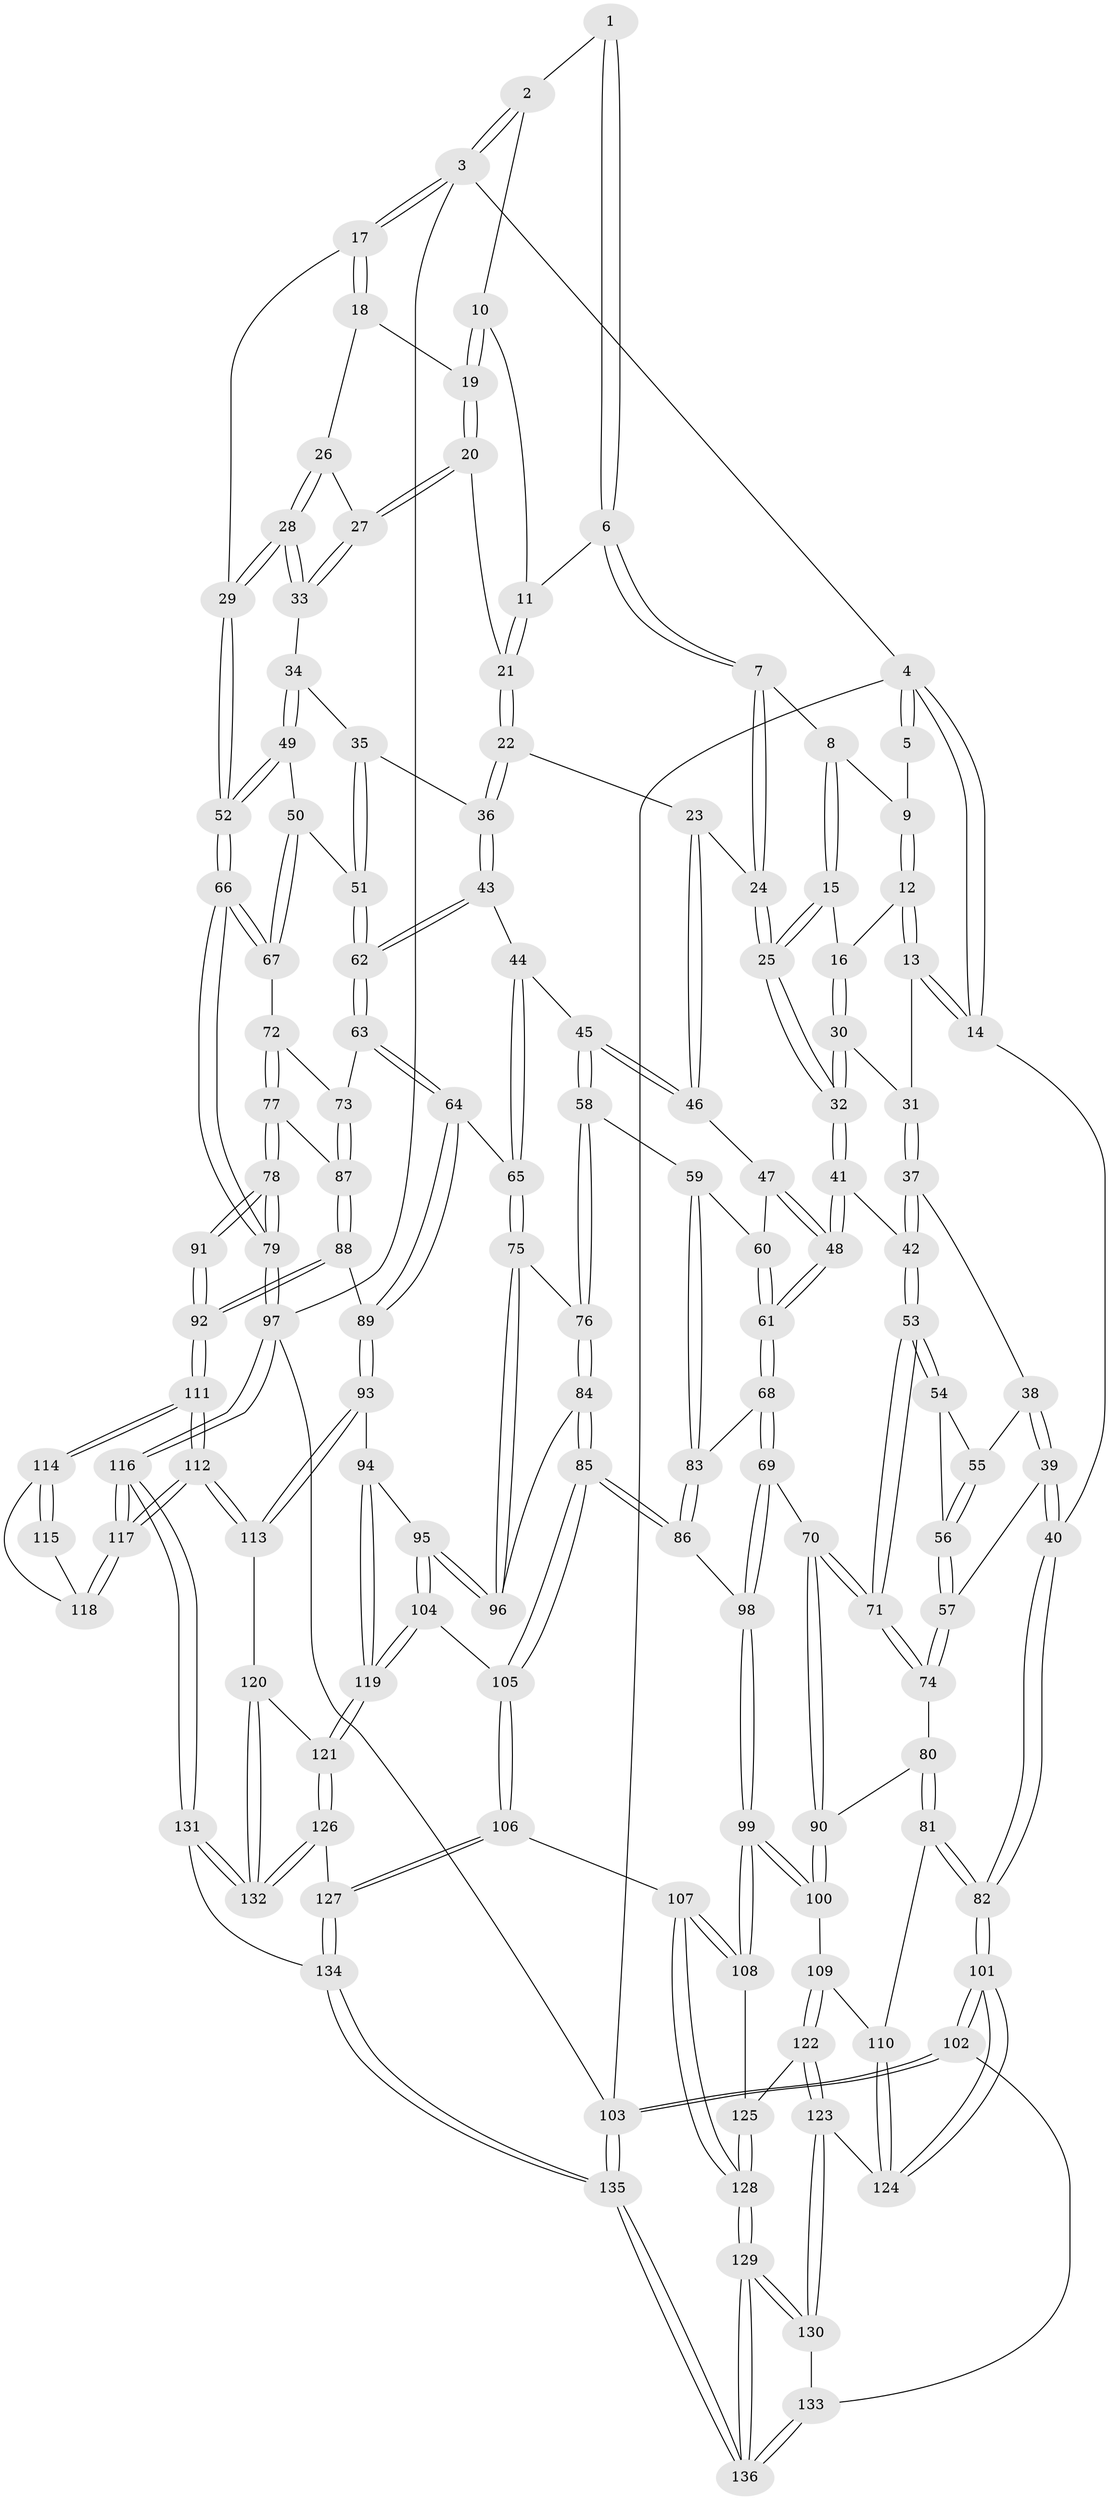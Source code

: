 // coarse degree distribution, {3: 0.38235294117647056, 4: 0.5735294117647058, 6: 0.014705882352941176, 1: 0.014705882352941176, 5: 0.014705882352941176}
// Generated by graph-tools (version 1.1) at 2025/38/03/04/25 23:38:24]
// undirected, 136 vertices, 337 edges
graph export_dot {
  node [color=gray90,style=filled];
  1 [pos="+0.5577126019736408+0"];
  2 [pos="+0.9204065789378307+0"];
  3 [pos="+1+0"];
  4 [pos="+0+0"];
  5 [pos="+0.1779161272001325+0"];
  6 [pos="+0.5303696434053392+0.04824773994084278"];
  7 [pos="+0.5259277902830284+0.05408297429558388"];
  8 [pos="+0.3531351502673179+0.0929457984840533"];
  9 [pos="+0.29483949316167096+0.06448741181598694"];
  10 [pos="+0.8370282611560621+0.04366792896197007"];
  11 [pos="+0.5826670466372493+0.08376520465727305"];
  12 [pos="+0.2080768527294441+0.16744266631260268"];
  13 [pos="+0.14960202441999532+0.18970966485798277"];
  14 [pos="+0+0"];
  15 [pos="+0.3505771297043033+0.20031197767483785"];
  16 [pos="+0.3016293837668269+0.20051697956125977"];
  17 [pos="+1+0.14622418523367386"];
  18 [pos="+0.8825108949649413+0.13832014195442"];
  19 [pos="+0.8289459003483933+0.0819851914661039"];
  20 [pos="+0.7429840616674804+0.18820842251379694"];
  21 [pos="+0.728281015485406+0.1935633588022577"];
  22 [pos="+0.6692337622239997+0.28837500767949176"];
  23 [pos="+0.4938408402307989+0.29061463460198006"];
  24 [pos="+0.47784600419479123+0.28429562577013984"];
  25 [pos="+0.4476531810570554+0.2960176659932187"];
  26 [pos="+0.9072645365255951+0.1761428672874217"];
  27 [pos="+0.8439412148936234+0.2759605649454925"];
  28 [pos="+1+0.3072735546221193"];
  29 [pos="+1+0.3247821078930927"];
  30 [pos="+0.2773384059900119+0.28321075595831624"];
  31 [pos="+0.1839054749028614+0.27225708520580016"];
  32 [pos="+0.39789120134446565+0.3510837711248736"];
  33 [pos="+0.8869938018758606+0.3357361175925931"];
  34 [pos="+0.8757077458946598+0.3483987166009959"];
  35 [pos="+0.8725444449231894+0.35043989949095244"];
  36 [pos="+0.7130548477781905+0.3923682272678469"];
  37 [pos="+0.17828376027091228+0.3547568223070963"];
  38 [pos="+0.1404742901734146+0.38613113479721706"];
  39 [pos="+0.026716769590801805+0.4279166376619322"];
  40 [pos="+0+0.4132507166344424"];
  41 [pos="+0.3727540162563326+0.4071610819945031"];
  42 [pos="+0.30062193014189964+0.41521348007731507"];
  43 [pos="+0.7087696017840802+0.41050743266313144"];
  44 [pos="+0.6822600838638075+0.43741152385421683"];
  45 [pos="+0.6177119361013718+0.4668771163472956"];
  46 [pos="+0.5670280777554383+0.4282950440922898"];
  47 [pos="+0.5215462432407022+0.45459082224409186"];
  48 [pos="+0.38206323126979036+0.43360044631888073"];
  49 [pos="+0.9074770356705648+0.47121778144934595"];
  50 [pos="+0.8966266859763534+0.4913507868955141"];
  51 [pos="+0.8294827403991744+0.48896153641370876"];
  52 [pos="+1+0.3648610064958938"];
  53 [pos="+0.2278779073856293+0.49488378231369967"];
  54 [pos="+0.2101028939366011+0.4912726203155993"];
  55 [pos="+0.1639571306477871+0.42636231912464007"];
  56 [pos="+0.15664666839370173+0.5088481132662774"];
  57 [pos="+0.13005839648516643+0.5205954194885904"];
  58 [pos="+0.5918551440004491+0.5320325965906998"];
  59 [pos="+0.559434374446731+0.543171201674139"];
  60 [pos="+0.5165542214907223+0.4795928730419596"];
  61 [pos="+0.3960109449637281+0.5059327711888244"];
  62 [pos="+0.8071892071709599+0.5018229876499325"];
  63 [pos="+0.802650354573074+0.5395461416799896"];
  64 [pos="+0.7359893881522449+0.5882121030681411"];
  65 [pos="+0.7221321011495024+0.584497804997297"];
  66 [pos="+1+0.4353748167735278"];
  67 [pos="+0.9104195944598718+0.5146968226573443"];
  68 [pos="+0.3982307737995478+0.5319507991059901"];
  69 [pos="+0.3036800043671706+0.6052118178061704"];
  70 [pos="+0.2525315148584677+0.5926464579803044"];
  71 [pos="+0.25050892174931416+0.5909696356600833"];
  72 [pos="+0.9111356772110157+0.5228186757862755"];
  73 [pos="+0.8453262728978066+0.5745455927030276"];
  74 [pos="+0.14013747261297316+0.5846111969402664"];
  75 [pos="+0.6681039927922595+0.597089150276469"];
  76 [pos="+0.6321004310596693+0.5790617123067205"];
  77 [pos="+0.9531702870547226+0.588679205923195"];
  78 [pos="+1+0.6328201722936674"];
  79 [pos="+1+0.601044759260022"];
  80 [pos="+0.1397661765397116+0.5850339900545448"];
  81 [pos="+0+0.7002728131824549"];
  82 [pos="+0+0.7005038819054328"];
  83 [pos="+0.47706769202653027+0.5931164153162206"];
  84 [pos="+0.5672300841959215+0.6712167415463377"];
  85 [pos="+0.4996636426303575+0.680845460362676"];
  86 [pos="+0.48984092829473663+0.661943948496536"];
  87 [pos="+0.8603484068295878+0.6015094600872923"];
  88 [pos="+0.840268660008658+0.6836344162522107"];
  89 [pos="+0.7790814508995528+0.6902470889351596"];
  90 [pos="+0.18094696863672838+0.7070571077535146"];
  91 [pos="+0.9884384075576151+0.6776625343311807"];
  92 [pos="+0.8775051181030469+0.70640271313557"];
  93 [pos="+0.7358177861498681+0.7382135853893633"];
  94 [pos="+0.7171200555418086+0.7408945937035777"];
  95 [pos="+0.6525189523016512+0.6953061093497669"];
  96 [pos="+0.6520227576260806+0.6945722824067633"];
  97 [pos="+1+1"];
  98 [pos="+0.32115161677193194+0.6881449650463113"];
  99 [pos="+0.3003665332297493+0.8004538781304221"];
  100 [pos="+0.16827751545066355+0.7566263384167784"];
  101 [pos="+0+0.7463264902155125"];
  102 [pos="+0+0.8087769164759671"];
  103 [pos="+0+1"];
  104 [pos="+0.5625035868974677+0.7951747943487422"];
  105 [pos="+0.49321423646694246+0.7512656979508225"];
  106 [pos="+0.36380319489286816+0.8517600160561584"];
  107 [pos="+0.3330196859625023+0.8438562580089942"];
  108 [pos="+0.3279697119343181+0.8382121045567253"];
  109 [pos="+0.15756034434616709+0.758702682490986"];
  110 [pos="+0.03565574254689159+0.7274425367249843"];
  111 [pos="+0.8826204451801926+0.8026514708699861"];
  112 [pos="+0.867001340745917+0.8587198953830643"];
  113 [pos="+0.8121716461185282+0.8521595313152726"];
  114 [pos="+0.9248983700340677+0.7866406893022356"];
  115 [pos="+0.9745961929937395+0.7372077559060022"];
  116 [pos="+1+1"];
  117 [pos="+1+1"];
  118 [pos="+0.9770229652769986+0.7879933584425651"];
  119 [pos="+0.6222486088275907+0.8646907963640867"];
  120 [pos="+0.7883446496475025+0.8685684352884017"];
  121 [pos="+0.6258413378656704+0.89461849585645"];
  122 [pos="+0.13202648469646452+0.872577295630277"];
  123 [pos="+0.11636611449756182+0.8996123977821149"];
  124 [pos="+0.10734155199531253+0.8943319314032702"];
  125 [pos="+0.181611167792254+0.8796786592098473"];
  126 [pos="+0.6193751193703038+0.9157479422390628"];
  127 [pos="+0.42453005911841724+0.9338654054466551"];
  128 [pos="+0.19862790251397888+1"];
  129 [pos="+0.17510577923894585+1"];
  130 [pos="+0.120095042874547+0.9436684504598823"];
  131 [pos="+0.7221903801218128+1"];
  132 [pos="+0.7077775722731997+1"];
  133 [pos="+0.023308214601026816+0.9275268975687815"];
  134 [pos="+0.4249076940183521+1"];
  135 [pos="+0.13805103698817076+1"];
  136 [pos="+0.14993720418699175+1"];
  1 -- 2;
  1 -- 6;
  1 -- 6;
  2 -- 3;
  2 -- 3;
  2 -- 10;
  3 -- 4;
  3 -- 17;
  3 -- 17;
  3 -- 97;
  4 -- 5;
  4 -- 5;
  4 -- 14;
  4 -- 14;
  4 -- 103;
  5 -- 9;
  6 -- 7;
  6 -- 7;
  6 -- 11;
  7 -- 8;
  7 -- 24;
  7 -- 24;
  8 -- 9;
  8 -- 15;
  8 -- 15;
  9 -- 12;
  9 -- 12;
  10 -- 11;
  10 -- 19;
  10 -- 19;
  11 -- 21;
  11 -- 21;
  12 -- 13;
  12 -- 13;
  12 -- 16;
  13 -- 14;
  13 -- 14;
  13 -- 31;
  14 -- 40;
  15 -- 16;
  15 -- 25;
  15 -- 25;
  16 -- 30;
  16 -- 30;
  17 -- 18;
  17 -- 18;
  17 -- 29;
  18 -- 19;
  18 -- 26;
  19 -- 20;
  19 -- 20;
  20 -- 21;
  20 -- 27;
  20 -- 27;
  21 -- 22;
  21 -- 22;
  22 -- 23;
  22 -- 36;
  22 -- 36;
  23 -- 24;
  23 -- 46;
  23 -- 46;
  24 -- 25;
  24 -- 25;
  25 -- 32;
  25 -- 32;
  26 -- 27;
  26 -- 28;
  26 -- 28;
  27 -- 33;
  27 -- 33;
  28 -- 29;
  28 -- 29;
  28 -- 33;
  28 -- 33;
  29 -- 52;
  29 -- 52;
  30 -- 31;
  30 -- 32;
  30 -- 32;
  31 -- 37;
  31 -- 37;
  32 -- 41;
  32 -- 41;
  33 -- 34;
  34 -- 35;
  34 -- 49;
  34 -- 49;
  35 -- 36;
  35 -- 51;
  35 -- 51;
  36 -- 43;
  36 -- 43;
  37 -- 38;
  37 -- 42;
  37 -- 42;
  38 -- 39;
  38 -- 39;
  38 -- 55;
  39 -- 40;
  39 -- 40;
  39 -- 57;
  40 -- 82;
  40 -- 82;
  41 -- 42;
  41 -- 48;
  41 -- 48;
  42 -- 53;
  42 -- 53;
  43 -- 44;
  43 -- 62;
  43 -- 62;
  44 -- 45;
  44 -- 65;
  44 -- 65;
  45 -- 46;
  45 -- 46;
  45 -- 58;
  45 -- 58;
  46 -- 47;
  47 -- 48;
  47 -- 48;
  47 -- 60;
  48 -- 61;
  48 -- 61;
  49 -- 50;
  49 -- 52;
  49 -- 52;
  50 -- 51;
  50 -- 67;
  50 -- 67;
  51 -- 62;
  51 -- 62;
  52 -- 66;
  52 -- 66;
  53 -- 54;
  53 -- 54;
  53 -- 71;
  53 -- 71;
  54 -- 55;
  54 -- 56;
  55 -- 56;
  55 -- 56;
  56 -- 57;
  56 -- 57;
  57 -- 74;
  57 -- 74;
  58 -- 59;
  58 -- 76;
  58 -- 76;
  59 -- 60;
  59 -- 83;
  59 -- 83;
  60 -- 61;
  60 -- 61;
  61 -- 68;
  61 -- 68;
  62 -- 63;
  62 -- 63;
  63 -- 64;
  63 -- 64;
  63 -- 73;
  64 -- 65;
  64 -- 89;
  64 -- 89;
  65 -- 75;
  65 -- 75;
  66 -- 67;
  66 -- 67;
  66 -- 79;
  66 -- 79;
  67 -- 72;
  68 -- 69;
  68 -- 69;
  68 -- 83;
  69 -- 70;
  69 -- 98;
  69 -- 98;
  70 -- 71;
  70 -- 71;
  70 -- 90;
  70 -- 90;
  71 -- 74;
  71 -- 74;
  72 -- 73;
  72 -- 77;
  72 -- 77;
  73 -- 87;
  73 -- 87;
  74 -- 80;
  75 -- 76;
  75 -- 96;
  75 -- 96;
  76 -- 84;
  76 -- 84;
  77 -- 78;
  77 -- 78;
  77 -- 87;
  78 -- 79;
  78 -- 79;
  78 -- 91;
  78 -- 91;
  79 -- 97;
  79 -- 97;
  80 -- 81;
  80 -- 81;
  80 -- 90;
  81 -- 82;
  81 -- 82;
  81 -- 110;
  82 -- 101;
  82 -- 101;
  83 -- 86;
  83 -- 86;
  84 -- 85;
  84 -- 85;
  84 -- 96;
  85 -- 86;
  85 -- 86;
  85 -- 105;
  85 -- 105;
  86 -- 98;
  87 -- 88;
  87 -- 88;
  88 -- 89;
  88 -- 92;
  88 -- 92;
  89 -- 93;
  89 -- 93;
  90 -- 100;
  90 -- 100;
  91 -- 92;
  91 -- 92;
  92 -- 111;
  92 -- 111;
  93 -- 94;
  93 -- 113;
  93 -- 113;
  94 -- 95;
  94 -- 119;
  94 -- 119;
  95 -- 96;
  95 -- 96;
  95 -- 104;
  95 -- 104;
  97 -- 116;
  97 -- 116;
  97 -- 103;
  98 -- 99;
  98 -- 99;
  99 -- 100;
  99 -- 100;
  99 -- 108;
  99 -- 108;
  100 -- 109;
  101 -- 102;
  101 -- 102;
  101 -- 124;
  101 -- 124;
  102 -- 103;
  102 -- 103;
  102 -- 133;
  103 -- 135;
  103 -- 135;
  104 -- 105;
  104 -- 119;
  104 -- 119;
  105 -- 106;
  105 -- 106;
  106 -- 107;
  106 -- 127;
  106 -- 127;
  107 -- 108;
  107 -- 108;
  107 -- 128;
  107 -- 128;
  108 -- 125;
  109 -- 110;
  109 -- 122;
  109 -- 122;
  110 -- 124;
  110 -- 124;
  111 -- 112;
  111 -- 112;
  111 -- 114;
  111 -- 114;
  112 -- 113;
  112 -- 113;
  112 -- 117;
  112 -- 117;
  113 -- 120;
  114 -- 115;
  114 -- 115;
  114 -- 118;
  115 -- 118;
  116 -- 117;
  116 -- 117;
  116 -- 131;
  116 -- 131;
  117 -- 118;
  117 -- 118;
  119 -- 121;
  119 -- 121;
  120 -- 121;
  120 -- 132;
  120 -- 132;
  121 -- 126;
  121 -- 126;
  122 -- 123;
  122 -- 123;
  122 -- 125;
  123 -- 124;
  123 -- 130;
  123 -- 130;
  125 -- 128;
  125 -- 128;
  126 -- 127;
  126 -- 132;
  126 -- 132;
  127 -- 134;
  127 -- 134;
  128 -- 129;
  128 -- 129;
  129 -- 130;
  129 -- 130;
  129 -- 136;
  129 -- 136;
  130 -- 133;
  131 -- 132;
  131 -- 132;
  131 -- 134;
  133 -- 136;
  133 -- 136;
  134 -- 135;
  134 -- 135;
  135 -- 136;
  135 -- 136;
}
